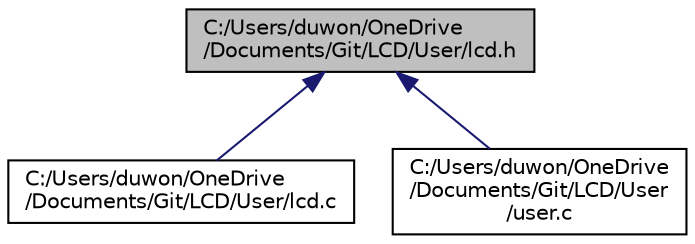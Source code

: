 digraph "C:/Users/duwon/OneDrive/Documents/Git/LCD/User/lcd.h"
{
 // LATEX_PDF_SIZE
  edge [fontname="Helvetica",fontsize="10",labelfontname="Helvetica",labelfontsize="10"];
  node [fontname="Helvetica",fontsize="10",shape=record];
  Node1 [label="C:/Users/duwon/OneDrive\l/Documents/Git/LCD/User/lcd.h",height=0.2,width=0.4,color="black", fillcolor="grey75", style="filled", fontcolor="black",tooltip=" "];
  Node1 -> Node2 [dir="back",color="midnightblue",fontsize="10",style="solid"];
  Node2 [label="C:/Users/duwon/OneDrive\l/Documents/Git/LCD/User/lcd.c",height=0.2,width=0.4,color="black", fillcolor="white", style="filled",URL="$lcd_8c.html",tooltip="LCD 제어"];
  Node1 -> Node3 [dir="back",color="midnightblue",fontsize="10",style="solid"];
  Node3 [label="C:/Users/duwon/OneDrive\l/Documents/Git/LCD/User\l/user.c",height=0.2,width=0.4,color="black", fillcolor="white", style="filled",URL="$user_8c.html",tooltip=" "];
}
